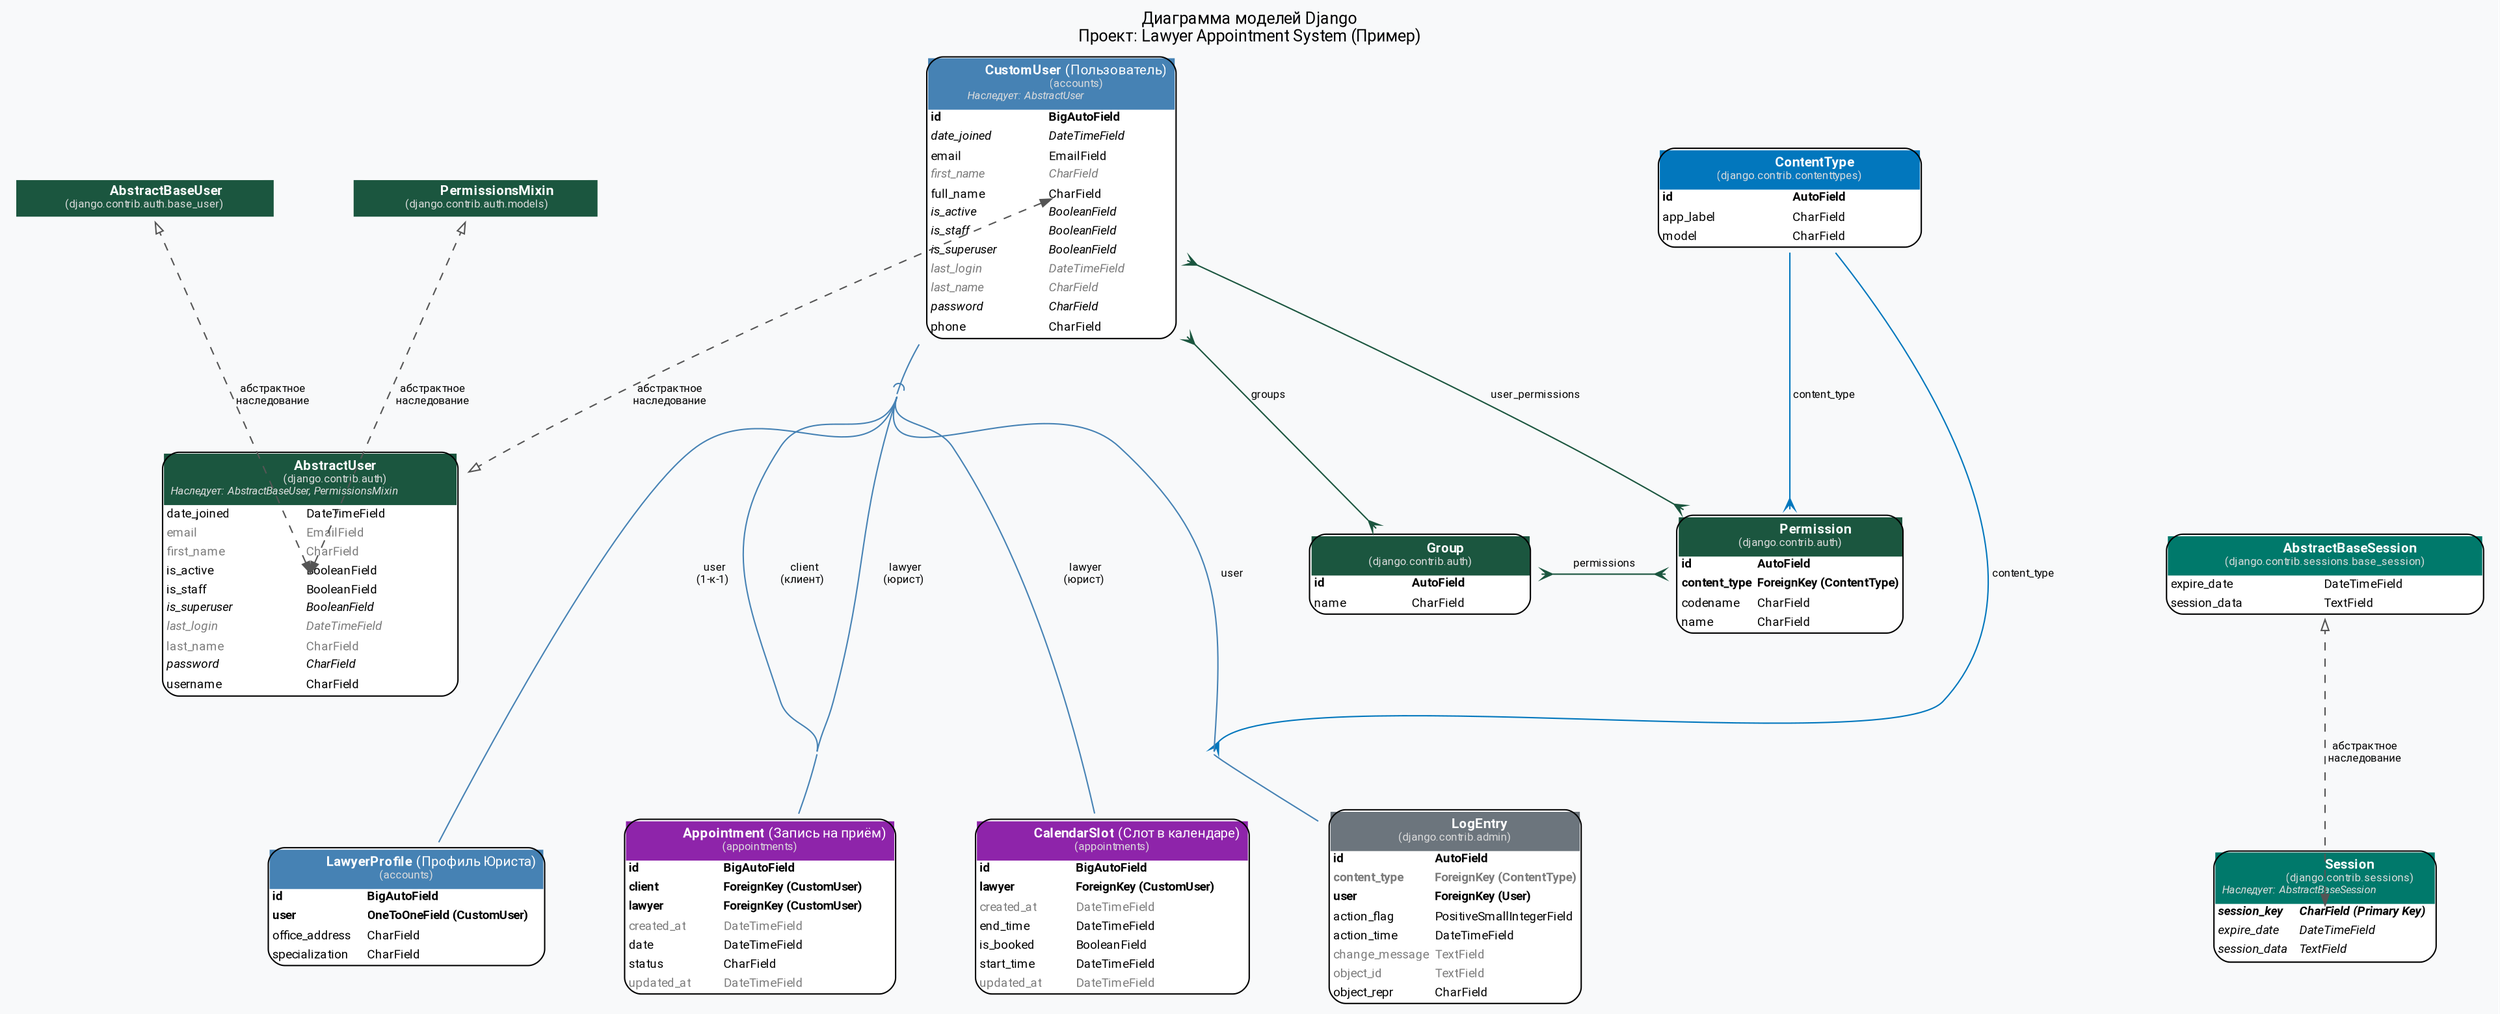 digraph model_graph {
    // Общие настройки графа
    graph [
        label = "Диаграмма моделей Django\nПроект: Lawyer Appointment System (Пример)", // Добавлен заголовок
        labelloc = "t", // Расположение заголовка сверху
        fontname = "Roboto, Arial, sans-serif", // Добавлены запасные шрифты
        fontsize = 12, // Увеличен размер шрифта заголовка
        rankdir = TB, // Направление сверху вниз
        splines = true, // Использовать сглаженные линии (можно заменить на 'ortho' для прямых углов)
        concentrate = true, // Объединять параллельные ребра
        nodesep = 0.6, // Расстояние между узлами на одном уровне
        ranksep = 0.8, // Расстояние между уровнями
        bgcolor = "#f8f9fa" // Легкий фон для графа
        // bb="0,0,954.38,899.26", // Убрано, Graphviz вычислит сам
    ];

    // Общие настройки узлов (моделей)
    node [
        fontname = "Roboto, Arial, sans-serif",
        fontsize = 9, // Немного увеличен базовый размер шрифта
        shape = plaintext // Форма узла определяется HTML-лейблом
    ];

    // Общие настройки ребер (связей)
    edge [
        fontname = "Roboto, Arial, sans-serif",
        fontsize = 8,
        arrowsize = 0.8 // Немного уменьшен размер стрелок
    ];

    // Определения узлов (моделей) с улучшенными HTML-лейблами

    // --- django.contrib.auth ---
    subgraph cluster_auth {
        label = "django.contrib.auth";
        style = "filled";
        color = "#e9f5ee"; // Светло-зеленый фон для группы
        node [ node_color = "#1b563f" ]; // Цвет заголовка для этой группы

        django_contrib_auth_models_AbstractUser [
            label = <
                <TABLE BGCOLOR="white" BORDER="1" CELLBORDER="0" CELLSPACING="0" STYLE="rounded">
                <TR><TD COLSPAN="2" CELLPADDING="5" ALIGN="CENTER" BGCOLOR="#1b563f">
                <FONT FACE="Roboto, Arial, sans-serif" COLOR="white" POINT-SIZE="10"><B>AbstractUser</B></FONT><BR/>
                <FONT FACE="Roboto, Arial, sans-serif" COLOR="#dddddd" POINT-SIZE="8">(django.contrib.auth)<BR/><I>Наследует: AbstractBaseUser, PermissionsMixin</I></FONT>
                </TD></TR>
                <TR><TD ALIGN="LEFT" BORDER="0"><FONT FACE="Roboto, Arial, sans-serif">date_joined</FONT></TD><TD ALIGN="LEFT"><FONT FACE="Roboto, Arial, sans-serif">DateTimeField</FONT></TD></TR>
                <TR><TD ALIGN="LEFT" BORDER="0"><FONT COLOR="#7B7B7B" FACE="Roboto, Arial, sans-serif">email</FONT></TD><TD ALIGN="LEFT"><FONT COLOR="#7B7B7B" FACE="Roboto, Arial, sans-serif">EmailField</FONT></TD></TR>
                <TR><TD ALIGN="LEFT" BORDER="0"><FONT COLOR="#7B7B7B" FACE="Roboto, Arial, sans-serif">first_name</FONT></TD><TD ALIGN="LEFT"><FONT COLOR="#7B7B7B" FACE="Roboto, Arial, sans-serif">CharField</FONT></TD></TR>
                <TR><TD ALIGN="LEFT" BORDER="0"><FONT FACE="Roboto, Arial, sans-serif">is_active</FONT></TD><TD ALIGN="LEFT"><FONT FACE="Roboto, Arial, sans-serif">BooleanField</FONT></TD></TR>
                <TR><TD ALIGN="LEFT" BORDER="0"><FONT FACE="Roboto, Arial, sans-serif">is_staff</FONT></TD><TD ALIGN="LEFT"><FONT FACE="Roboto, Arial, sans-serif">BooleanField</FONT></TD></TR>
                <TR><TD ALIGN="LEFT" BORDER="0"><FONT FACE="Roboto, Arial, sans-serif"><I>is_superuser</I></FONT></TD><TD ALIGN="LEFT"><FONT FACE="Roboto, Arial, sans-serif"><I>BooleanField</I></FONT></TD></TR>
                <TR><TD ALIGN="LEFT" BORDER="0"><FONT COLOR="#7B7B7B" FACE="Roboto, Arial, sans-serif"><I>last_login</I></FONT></TD><TD ALIGN="LEFT"><FONT COLOR="#7B7B7B" FACE="Roboto, Arial, sans-serif"><I>DateTimeField</I></FONT></TD></TR>
                <TR><TD ALIGN="LEFT" BORDER="0"><FONT COLOR="#7B7B7B" FACE="Roboto, Arial, sans-serif">last_name</FONT></TD><TD ALIGN="LEFT"><FONT COLOR="#7B7B7B" FACE="Roboto, Arial, sans-serif">CharField</FONT></TD></TR>
                <TR><TD ALIGN="LEFT" BORDER="0"><FONT FACE="Roboto, Arial, sans-serif"><I>password</I></FONT></TD><TD ALIGN="LEFT"><FONT FACE="Roboto, Arial, sans-serif"><I>CharField</I></FONT></TD></TR>
                <TR><TD ALIGN="LEFT" BORDER="0"><FONT FACE="Roboto, Arial, sans-serif">username</FONT></TD><TD ALIGN="LEFT"><FONT FACE="Roboto, Arial, sans-serif">CharField</FONT></TD></TR>
                </TABLE>
            >
        ];

        django_contrib_auth_base_user_AbstractBaseUser [
            label = <
              <TABLE BGCOLOR="white" BORDER="0" CELLBORDER="0" CELLSPACING="0" STYLE="rounded">
              <TR><TD COLSPAN="2" CELLPADDING="4" ALIGN="CENTER" BGCOLOR="#1b563f">
              <FONT FACE="Roboto, Arial, sans-serif" POINT-SIZE="10" COLOR="white"><B>AbstractBaseUser</B></FONT><BR/>
              <FONT FACE="Roboto, Arial, sans-serif" POINT-SIZE="8" COLOR="#dddddd">(django.contrib.auth.base_user)</FONT>
              </TD></TR>
              </TABLE>
            >
        ];

        django_contrib_auth_models_PermissionsMixin [
            label = <
              <TABLE BGCOLOR="white" BORDER="0" CELLBORDER="0" CELLSPACING="0" STYLE="rounded">
              <TR><TD COLSPAN="2" CELLPADDING="4" ALIGN="CENTER" BGCOLOR="#1b563f">
              <FONT FACE="Roboto, Arial, sans-serif" POINT-SIZE="10" COLOR="white"><B>PermissionsMixin</B></FONT><BR/>
               <FONT FACE="Roboto, Arial, sans-serif" POINT-SIZE="8" COLOR="#dddddd">(django.contrib.auth.models)</FONT>
              </TD></TR>
              </TABLE>
            >
        ];

        django_contrib_auth_models_Permission [
            label = <
                <TABLE BGCOLOR="white" BORDER="1" CELLBORDER="0" CELLSPACING="0" STYLE="rounded">
                <TR><TD COLSPAN="2" CELLPADDING="5" ALIGN="CENTER" BGCOLOR="#1b563f">
                <FONT FACE="Roboto, Arial, sans-serif" COLOR="white" POINT-SIZE="10"><B>Permission</B></FONT><BR/>
                <FONT FACE="Roboto, Arial, sans-serif" COLOR="#dddddd" POINT-SIZE="8">(django.contrib.auth)</FONT>
                </TD></TR>
                <TR><TD ALIGN="LEFT" BORDER="0"><FONT FACE="Roboto, Arial, sans-serif"><B>id</B></FONT></TD><TD ALIGN="LEFT"><FONT FACE="Roboto, Arial, sans-serif"><B>AutoField</B></FONT></TD></TR>
                <TR><TD ALIGN="LEFT" BORDER="0"><FONT FACE="Roboto, Arial, sans-serif"><B>content_type</B></FONT></TD><TD ALIGN="LEFT"><FONT FACE="Roboto, Arial, sans-serif"><B>ForeignKey (ContentType)</B></FONT></TD></TR>
                <TR><TD ALIGN="LEFT" BORDER="0"><FONT FACE="Roboto, Arial, sans-serif">codename</FONT></TD><TD ALIGN="LEFT"><FONT FACE="Roboto, Arial, sans-serif">CharField</FONT></TD></TR>
                <TR><TD ALIGN="LEFT" BORDER="0"><FONT FACE="Roboto, Arial, sans-serif">name</FONT></TD><TD ALIGN="LEFT"><FONT FACE="Roboto, Arial, sans-serif">CharField</FONT></TD></TR>
                </TABLE>
            >
        ];

        django_contrib_auth_models_Group [
            label = <
                <TABLE BGCOLOR="white" BORDER="1" CELLBORDER="0" CELLSPACING="0" STYLE="rounded">
                <TR><TD COLSPAN="2" CELLPADDING="5" ALIGN="CENTER" BGCOLOR="#1b563f">
                <FONT FACE="Roboto, Arial, sans-serif" COLOR="white" POINT-SIZE="10"><B>Group</B></FONT><BR/>
                <FONT FACE="Roboto, Arial, sans-serif" COLOR="#dddddd" POINT-SIZE="8">(django.contrib.auth)</FONT>
                </TD></TR>
                <TR><TD ALIGN="LEFT" BORDER="0"><FONT FACE="Roboto, Arial, sans-serif"><B>id</B></FONT></TD><TD ALIGN="LEFT"><FONT FACE="Roboto, Arial, sans-serif"><B>AutoField</B></FONT></TD></TR>
                <TR><TD ALIGN="LEFT" BORDER="0"><FONT FACE="Roboto, Arial, sans-serif">name</FONT></TD><TD ALIGN="LEFT"><FONT FACE="Roboto, Arial, sans-serif">CharField</FONT></TD></TR>
                </TABLE>
            >
        ];
    }

    // --- django.contrib.contenttypes ---
     subgraph cluster_contenttypes {
        label = "django.contrib.contenttypes";
        style = "filled";
        color = "#e3f2fd"; // Светло-голубой фон для группы
        node [ node_color = "#0277bd" ]; // Цвет заголовка для этой группы

        django_contrib_contenttypes_models_ContentType [
            label = <
                <TABLE BGCOLOR="white" BORDER="1" CELLBORDER="0" CELLSPACING="0" STYLE="rounded">
                <TR><TD COLSPAN="2" CELLPADDING="5" ALIGN="CENTER" BGCOLOR="#0277bd">
                <FONT FACE="Roboto, Arial, sans-serif" COLOR="white" POINT-SIZE="10"><B>ContentType</B></FONT><BR/>
                <FONT FACE="Roboto, Arial, sans-serif" COLOR="#dddddd" POINT-SIZE="8">(django.contrib.contenttypes)</FONT>
                </TD></TR>
                <TR><TD ALIGN="LEFT" BORDER="0"><FONT FACE="Roboto, Arial, sans-serif"><B>id</B></FONT></TD><TD ALIGN="LEFT"><FONT FACE="Roboto, Arial, sans-serif"><B>AutoField</B></FONT></TD></TR>
                <TR><TD ALIGN="LEFT" BORDER="0"><FONT FACE="Roboto, Arial, sans-serif">app_label</FONT></TD><TD ALIGN="LEFT"><FONT FACE="Roboto, Arial, sans-serif">CharField</FONT></TD></TR>
                <TR><TD ALIGN="LEFT" BORDER="0"><FONT FACE="Roboto, Arial, sans-serif">model</FONT></TD><TD ALIGN="LEFT"><FONT FACE="Roboto, Arial, sans-serif">CharField</FONT></TD></TR>
                </TABLE>
            >
        ];
    }

    // --- django.contrib.admin ---
    subgraph cluster_admin {
        label = "django.contrib.admin";
        style = "filled";
        color = "#f8f9fa"; // Светло-серый фон
        node [ node_color = "#6c757d" ]; // Цвет заголовка

        django_contrib_admin_models_LogEntry [
            label = <
                <TABLE BGCOLOR="white" BORDER="1" CELLBORDER="0" CELLSPACING="0" STYLE="rounded">
                <TR><TD COLSPAN="2" CELLPADDING="5" ALIGN="CENTER" BGCOLOR="#6c757d">
                <FONT FACE="Roboto, Arial, sans-serif" COLOR="white" POINT-SIZE="10"><B>LogEntry</B></FONT><BR/>
                <FONT FACE="Roboto, Arial, sans-serif" COLOR="#dddddd" POINT-SIZE="8">(django.contrib.admin)</FONT>
                </TD></TR>
                <TR><TD ALIGN="LEFT" BORDER="0"><FONT FACE="Roboto, Arial, sans-serif"><B>id</B></FONT></TD><TD ALIGN="LEFT"><FONT FACE="Roboto, Arial, sans-serif"><B>AutoField</B></FONT></TD></TR>
                <TR><TD ALIGN="LEFT" BORDER="0"><FONT COLOR="#7B7B7B" FACE="Roboto, Arial, sans-serif"><B>content_type</B></FONT></TD><TD ALIGN="LEFT"><FONT COLOR="#7B7B7B" FACE="Roboto, Arial, sans-serif"><B>ForeignKey (ContentType)</B></FONT></TD></TR>
                <TR><TD ALIGN="LEFT" BORDER="0"><FONT FACE="Roboto, Arial, sans-serif"><B>user</B></FONT></TD><TD ALIGN="LEFT"><FONT FACE="Roboto, Arial, sans-serif"><B>ForeignKey (User)</B></FONT></TD></TR>
                <TR><TD ALIGN="LEFT" BORDER="0"><FONT FACE="Roboto, Arial, sans-serif">action_flag</FONT></TD><TD ALIGN="LEFT"><FONT FACE="Roboto, Arial, sans-serif">PositiveSmallIntegerField</FONT></TD></TR>
                <TR><TD ALIGN="LEFT" BORDER="0"><FONT FACE="Roboto, Arial, sans-serif">action_time</FONT></TD><TD ALIGN="LEFT"><FONT FACE="Roboto, Arial, sans-serif">DateTimeField</FONT></TD></TR>
                <TR><TD ALIGN="LEFT" BORDER="0"><FONT COLOR="#7B7B7B" FACE="Roboto, Arial, sans-serif">change_message</FONT></TD><TD ALIGN="LEFT"><FONT COLOR="#7B7B7B" FACE="Roboto, Arial, sans-serif">TextField</FONT></TD></TR>
                <TR><TD ALIGN="LEFT" BORDER="0"><FONT COLOR="#7B7B7B" FACE="Roboto, Arial, sans-serif">object_id</FONT></TD><TD ALIGN="LEFT"><FONT COLOR="#7B7B7B" FACE="Roboto, Arial, sans-serif">TextField</FONT></TD></TR>
                <TR><TD ALIGN="LEFT" BORDER="0"><FONT FACE="Roboto, Arial, sans-serif">object_repr</FONT></TD><TD ALIGN="LEFT"><FONT FACE="Roboto, Arial, sans-serif">CharField</FONT></TD></TR>
                </TABLE>
            >
        ];
    }

    // --- django.contrib.sessions ---
    subgraph cluster_sessions {
        label = "django.contrib.sessions";
        style = "filled";
        color = "#e0f2f7"; // Очень светло-голубой
        node [ node_color = "#00796b" ]; // Цвет заголовка

        django_contrib_sessions_base_session_AbstractBaseSession [
            label = <
                <TABLE BGCOLOR="white" BORDER="1" CELLBORDER="0" CELLSPACING="0" STYLE="rounded">
                <TR><TD COLSPAN="2" CELLPADDING="5" ALIGN="CENTER" BGCOLOR="#00796b">
                <FONT FACE="Roboto, Arial, sans-serif" COLOR="white" POINT-SIZE="10"><B>AbstractBaseSession</B></FONT><BR/>
                <FONT FACE="Roboto, Arial, sans-serif" COLOR="#dddddd" POINT-SIZE="8">(django.contrib.sessions.base_session)</FONT>
                </TD></TR>
                <TR><TD ALIGN="LEFT" BORDER="0"><FONT FACE="Roboto, Arial, sans-serif">expire_date</FONT></TD><TD ALIGN="LEFT"><FONT FACE="Roboto, Arial, sans-serif">DateTimeField</FONT></TD></TR>
                <TR><TD ALIGN="LEFT" BORDER="0"><FONT FACE="Roboto, Arial, sans-serif">session_data</FONT></TD><TD ALIGN="LEFT"><FONT FACE="Roboto, Arial, sans-serif">TextField</FONT></TD></TR>
                </TABLE>
            >
        ];

        django_contrib_sessions_models_Session [
            label = <
                <TABLE BGCOLOR="white" BORDER="1" CELLBORDER="0" CELLSPACING="0" STYLE="rounded">
                <TR><TD COLSPAN="2" CELLPADDING="5" ALIGN="CENTER" BGCOLOR="#00796b">
                <FONT FACE="Roboto, Arial, sans-serif" COLOR="white" POINT-SIZE="10"><B>Session</B></FONT><BR/>
                <FONT FACE="Roboto, Arial, sans-serif" COLOR="#dddddd" POINT-SIZE="8">(django.contrib.sessions)<BR/><I>Наследует: AbstractBaseSession</I></FONT>
                </TD></TR>
                <TR><TD ALIGN="LEFT" BORDER="0"><FONT FACE="Roboto, Arial, sans-serif"><I><B>session_key</B></I></FONT></TD><TD ALIGN="LEFT"><FONT FACE="Roboto, Arial, sans-serif"><I><B>CharField (Primary Key)</B></I></FONT></TD></TR>
                <TR><TD ALIGN="LEFT" BORDER="0"><FONT FACE="Roboto, Arial, sans-serif"><I>expire_date</I></FONT></TD><TD ALIGN="LEFT"><FONT FACE="Roboto, Arial, sans-serif"><I>DateTimeField</I></FONT></TD></TR>
                <TR><TD ALIGN="LEFT" BORDER="0"><FONT FACE="Roboto, Arial, sans-serif"><I>session_data</I></FONT></TD><TD ALIGN="LEFT"><FONT FACE="Roboto, Arial, sans-serif"><I>TextField</I></FONT></TD></TR>
                </TABLE>
            >
        ];
    }

    // --- Приложение: accounts ---
    subgraph cluster_accounts {
        label = "Приложение: accounts";
        style = "filled";
        color = "#e6e6fa"; // Светло-лавандовый
        node [ node_color = "#4682b4" ]; // Стальной синий

        accounts_models_CustomUser [
            label = <
                <TABLE BGCOLOR="white" BORDER="1" CELLBORDER="0" CELLSPACING="0" STYLE="rounded">
                <TR><TD COLSPAN="2" CELLPADDING="5" ALIGN="CENTER" BGCOLOR="#4682b4">
                <FONT FACE="Roboto, Arial, sans-serif" COLOR="white" POINT-SIZE="10"><B>CustomUser</B> (Пользователь)</FONT><BR/>
                <FONT FACE="Roboto, Arial, sans-serif" COLOR="#dddddd" POINT-SIZE="8">(accounts)<BR/><I>Наследует: AbstractUser</I></FONT>
                </TD></TR>
                <TR><TD ALIGN="LEFT" BORDER="0"><FONT FACE="Roboto, Arial, sans-serif"><B>id</B></FONT></TD><TD ALIGN="LEFT"><FONT FACE="Roboto, Arial, sans-serif"><B>BigAutoField</B></FONT></TD></TR>
                <TR><TD ALIGN="LEFT" BORDER="0"><FONT FACE="Roboto, Arial, sans-serif"><I>date_joined</I></FONT></TD><TD ALIGN="LEFT"><FONT FACE="Roboto, Arial, sans-serif"><I>DateTimeField</I></FONT></TD></TR>
                <TR><TD ALIGN="LEFT" BORDER="0"><FONT FACE="Roboto, Arial, sans-serif">email</FONT></TD><TD ALIGN="LEFT"><FONT FACE="Roboto, Arial, sans-serif">EmailField</FONT></TD></TR>
                <TR><TD ALIGN="LEFT" BORDER="0"><FONT COLOR="#7B7B7B" FACE="Roboto, Arial, sans-serif"><I>first_name</I></FONT></TD><TD ALIGN="LEFT"><FONT COLOR="#7B7B7B" FACE="Roboto, Arial, sans-serif"><I>CharField</I></FONT></TD></TR>
                <TR><TD ALIGN="LEFT" BORDER="0"><FONT FACE="Roboto, Arial, sans-serif">full_name</FONT></TD><TD ALIGN="LEFT"><FONT FACE="Roboto, Arial, sans-serif">CharField</FONT></TD></TR>
                <TR><TD ALIGN="LEFT" BORDER="0"><FONT FACE="Roboto, Arial, sans-serif"><I>is_active</I></FONT></TD><TD ALIGN="LEFT"><FONT FACE="Roboto, Arial, sans-serif"><I>BooleanField</I></FONT></TD></TR>
                <TR><TD ALIGN="LEFT" BORDER="0"><FONT FACE="Roboto, Arial, sans-serif"><I>is_staff</I></FONT></TD><TD ALIGN="LEFT"><FONT FACE="Roboto, Arial, sans-serif"><I>BooleanField</I></FONT></TD></TR>
                <TR><TD ALIGN="LEFT" BORDER="0"><FONT FACE="Roboto, Arial, sans-serif"><I>is_superuser</I></FONT></TD><TD ALIGN="LEFT"><FONT FACE="Roboto, Arial, sans-serif"><I>BooleanField</I></FONT></TD></TR>
                <TR><TD ALIGN="LEFT" BORDER="0"><FONT COLOR="#7B7B7B" FACE="Roboto, Arial, sans-serif"><I>last_login</I></FONT></TD><TD ALIGN="LEFT"><FONT COLOR="#7B7B7B" FACE="Roboto, Arial, sans-serif"><I>DateTimeField</I></FONT></TD></TR>
                <TR><TD ALIGN="LEFT" BORDER="0"><FONT COLOR="#7B7B7B" FACE="Roboto, Arial, sans-serif"><I>last_name</I></FONT></TD><TD ALIGN="LEFT"><FONT COLOR="#7B7B7B" FACE="Roboto, Arial, sans-serif"><I>CharField</I></FONT></TD></TR>
                <TR><TD ALIGN="LEFT" BORDER="0"><FONT FACE="Roboto, Arial, sans-serif"><I>password</I></FONT></TD><TD ALIGN="LEFT"><FONT FACE="Roboto, Arial, sans-serif"><I>CharField</I></FONT></TD></TR>
                <TR><TD ALIGN="LEFT" BORDER="0"><FONT FACE="Roboto, Arial, sans-serif">phone</FONT></TD><TD ALIGN="LEFT"><FONT FACE="Roboto, Arial, sans-serif">CharField</FONT></TD></TR>
                </TABLE>
            >
        ];

        accounts_models_LawyerProfile [
            label = <
                <TABLE BGCOLOR="white" BORDER="1" CELLBORDER="0" CELLSPACING="0" STYLE="rounded">
                <TR><TD COLSPAN="2" CELLPADDING="5" ALIGN="CENTER" BGCOLOR="#4682b4">
                <FONT FACE="Roboto, Arial, sans-serif" COLOR="white" POINT-SIZE="10"><B>LawyerProfile</B> (Профиль Юриста)</FONT><BR/>
                <FONT FACE="Roboto, Arial, sans-serif" COLOR="#dddddd" POINT-SIZE="8">(accounts)</FONT>
                </TD></TR>
                <TR><TD ALIGN="LEFT" BORDER="0"><FONT FACE="Roboto, Arial, sans-serif"><B>id</B></FONT></TD><TD ALIGN="LEFT"><FONT FACE="Roboto, Arial, sans-serif"><B>BigAutoField</B></FONT></TD></TR>
                <TR><TD ALIGN="LEFT" BORDER="0"><FONT FACE="Roboto, Arial, sans-serif"><B>user</B></FONT></TD><TD ALIGN="LEFT"><FONT FACE="Roboto, Arial, sans-serif"><B>OneToOneField (CustomUser)</B></FONT></TD></TR>
                <TR><TD ALIGN="LEFT" BORDER="0"><FONT FACE="Roboto, Arial, sans-serif">office_address</FONT></TD><TD ALIGN="LEFT"><FONT FACE="Roboto, Arial, sans-serif">CharField</FONT></TD></TR>
                <TR><TD ALIGN="LEFT" BORDER="0"><FONT FACE="Roboto, Arial, sans-serif">specialization</FONT></TD><TD ALIGN="LEFT"><FONT FACE="Roboto, Arial, sans-serif">CharField</FONT></TD></TR>
                </TABLE>
            >
        ];
    }

    // --- Приложение: appointments ---
    subgraph cluster_appointments {
        label = "Приложение: appointments";
        style = "filled";
        color = "#f3e5f5"; // Светло-фиолетовый
        node [ node_color = "#8e24aa" ]; // Фиолетовый

        appointments_models_Appointment [
            label = <
                <TABLE BGCOLOR="white" BORDER="1" CELLBORDER="0" CELLSPACING="0" STYLE="rounded">
                <TR><TD COLSPAN="2" CELLPADDING="5" ALIGN="CENTER" BGCOLOR="#8e24aa">
                <FONT FACE="Roboto, Arial, sans-serif" COLOR="white" POINT-SIZE="10"><B>Appointment</B> (Запись на приём)</FONT><BR/>
                <FONT FACE="Roboto, Arial, sans-serif" COLOR="#dddddd" POINT-SIZE="8">(appointments)</FONT>
                </TD></TR>
                <TR><TD ALIGN="LEFT" BORDER="0"><FONT FACE="Roboto, Arial, sans-serif"><B>id</B></FONT></TD><TD ALIGN="LEFT"><FONT FACE="Roboto, Arial, sans-serif"><B>BigAutoField</B></FONT></TD></TR>
                <TR><TD ALIGN="LEFT" BORDER="0"><FONT FACE="Roboto, Arial, sans-serif"><B>client</B></FONT></TD><TD ALIGN="LEFT"><FONT FACE="Roboto, Arial, sans-serif"><B>ForeignKey (CustomUser)</B></FONT></TD></TR>
                <TR><TD ALIGN="LEFT" BORDER="0"><FONT FACE="Roboto, Arial, sans-serif"><B>lawyer</B></FONT></TD><TD ALIGN="LEFT"><FONT FACE="Roboto, Arial, sans-serif"><B>ForeignKey (CustomUser)</B></FONT></TD></TR>
                <TR><TD ALIGN="LEFT" BORDER="0"><FONT COLOR="#7B7B7B" FACE="Roboto, Arial, sans-serif">created_at</FONT></TD><TD ALIGN="LEFT"><FONT COLOR="#7B7B7B" FACE="Roboto, Arial, sans-serif">DateTimeField</FONT></TD></TR>
                <TR><TD ALIGN="LEFT" BORDER="0"><FONT FACE="Roboto, Arial, sans-serif">date</FONT></TD><TD ALIGN="LEFT"><FONT FACE="Roboto, Arial, sans-serif">DateTimeField</FONT></TD></TR>
                <TR><TD ALIGN="LEFT" BORDER="0"><FONT FACE="Roboto, Arial, sans-serif">status</FONT></TD><TD ALIGN="LEFT"><FONT FACE="Roboto, Arial, sans-serif">CharField</FONT></TD></TR>
                <TR><TD ALIGN="LEFT" BORDER="0"><FONT COLOR="#7B7B7B" FACE="Roboto, Arial, sans-serif">updated_at</FONT></TD><TD ALIGN="LEFT"><FONT COLOR="#7B7B7B" FACE="Roboto, Arial, sans-serif">DateTimeField</FONT></TD></TR>
                </TABLE>
            >
        ];

        appointments_models_CalendarSlot [
            label = <
                <TABLE BGCOLOR="white" BORDER="1" CELLBORDER="0" CELLSPACING="0" STYLE="rounded">
                <TR><TD COLSPAN="2" CELLPADDING="5" ALIGN="CENTER" BGCOLOR="#8e24aa">
                <FONT FACE="Roboto, Arial, sans-serif" COLOR="white" POINT-SIZE="10"><B>CalendarSlot</B> (Слот в календаре)</FONT><BR/>
                <FONT FACE="Roboto, Arial, sans-serif" COLOR="#dddddd" POINT-SIZE="8">(appointments)</FONT>
                </TD></TR>
                <TR><TD ALIGN="LEFT" BORDER="0"><FONT FACE="Roboto, Arial, sans-serif"><B>id</B></FONT></TD><TD ALIGN="LEFT"><FONT FACE="Roboto, Arial, sans-serif"><B>BigAutoField</B></FONT></TD></TR>
                <TR><TD ALIGN="LEFT" BORDER="0"><FONT FACE="Roboto, Arial, sans-serif"><B>lawyer</B></FONT></TD><TD ALIGN="LEFT"><FONT FACE="Roboto, Arial, sans-serif"><B>ForeignKey (CustomUser)</B></FONT></TD></TR>
                <TR><TD ALIGN="LEFT" BORDER="0"><FONT COLOR="#7B7B7B" FACE="Roboto, Arial, sans-serif">created_at</FONT></TD><TD ALIGN="LEFT"><FONT COLOR="#7B7B7B" FACE="Roboto, Arial, sans-serif">DateTimeField</FONT></TD></TR>
                <TR><TD ALIGN="LEFT" BORDER="0"><FONT FACE="Roboto, Arial, sans-serif">end_time</FONT></TD><TD ALIGN="LEFT"><FONT FACE="Roboto, Arial, sans-serif">DateTimeField</FONT></TD></TR>
                <TR><TD ALIGN="LEFT" BORDER="0"><FONT FACE="Roboto, Arial, sans-serif">is_booked</FONT></TD><TD ALIGN="LEFT"><FONT FACE="Roboto, Arial, sans-serif">BooleanField</FONT></TD></TR>
                <TR><TD ALIGN="LEFT" BORDER="0"><FONT FACE="Roboto, Arial, sans-serif">start_time</FONT></TD><TD ALIGN="LEFT"><FONT FACE="Roboto, Arial, sans-serif">DateTimeField</FONT></TD></TR>
                <TR><TD ALIGN="LEFT" BORDER="0"><FONT COLOR="#7B7B7B" FACE="Roboto, Arial, sans-serif">updated_at</FONT></TD><TD ALIGN="LEFT"><FONT COLOR="#7B7B7B" FACE="Roboto, Arial, sans-serif">DateTimeField</FONT></TD></TR>
                </TABLE>
            >
        ];
    }


    // Определения ребер (связей)

    // --- Наследование ---
    django_contrib_auth_models_AbstractUser -> django_contrib_auth_base_user_AbstractBaseUser [
        arrowhead = empty, tailclip = false, dir = both, style=dashed, color="#555555",
        label = " абстрактное\n наследование"
    ];
    django_contrib_auth_models_AbstractUser -> django_contrib_auth_models_PermissionsMixin [
        arrowhead = empty, tailclip = false, dir = both, style=dashed, color="#555555",
        label = " абстрактное\n наследование"
    ];
    accounts_models_CustomUser -> django_contrib_auth_models_AbstractUser [
        arrowhead = empty, tailclip = false, dir = both, style=dashed, color="#555555",
        label = " абстрактное\n наследование"
    ];
     django_contrib_sessions_models_Session -> django_contrib_sessions_base_session_AbstractBaseSession [
        arrowhead = empty, tailclip = false, dir = both, style=dashed, color="#555555",
        label = " абстрактное\n наследование"
    ];

    // --- Связи ForeignKey ---
    django_contrib_auth_models_Permission -> django_contrib_contenttypes_models_ContentType [
        arrowhead = none, arrowtail = crow, dir = both, color="#0277bd", // Цвет связи ContentType
        label = " content_type"
    ];
    django_contrib_admin_models_LogEntry -> django_contrib_contenttypes_models_ContentType [
        arrowhead = none, arrowtail = crow, dir = both, color="#0277bd",
        label = " content_type", constraint=false // constraint=false может помочь с пересечениями
    ];
    django_contrib_admin_models_LogEntry -> accounts_models_CustomUser [
        arrowhead = none, arrowtail = crow, dir = both, color="#4682b4", // Цвет связи User
        label = " user"
    ];
    appointments_models_Appointment -> accounts_models_CustomUser [
        arrowhead = none, arrowtail = crow, dir = both, color="#4682b4",
        label = " client\n(клиент)"
    ];
    appointments_models_Appointment -> accounts_models_CustomUser [
        arrowhead = none, arrowtail = crow, dir = both, color="#4682b4",
        label = " lawyer\n(юрист)"
    ];
     appointments_models_CalendarSlot -> accounts_models_CustomUser [
        arrowhead = none, arrowtail = crow, dir = both, color="#4682b4",
        label = " lawyer\n(юрист)"
    ];

    // --- Связи ManyToMany ---
    accounts_models_CustomUser -> django_contrib_auth_models_Permission [
        arrowhead = crow, arrowtail = crow, dir = both, color="#1b563f", // Цвет связи Auth
        label = " user_permissions"
    ];
    accounts_models_CustomUser -> django_contrib_auth_models_Group [
        arrowhead = crow, arrowtail = crow, dir = both, color="#1b563f",
        label = " groups"
    ];
    django_contrib_auth_models_Group -> django_contrib_auth_models_Permission [
        arrowhead = crow, arrowtail = crow, dir = both, color="#1b563f",
        label = " permissions"
    ];

    // --- Связи OneToOne ---
    accounts_models_LawyerProfile -> accounts_models_CustomUser [
        arrowhead = none, arrowtail = icurve, dir = both, color="#4682b4", // icurve для OneToOne
        label = " user\n(1-к-1)"
    ];

    // Указание рангов для лучшего вертикального выравнивания (опционально)
    { rank=min; django_contrib_auth_base_user_AbstractBaseUser; django_contrib_auth_models_PermissionsMixin; django_contrib_contenttypes_models_ContentType; }
    { rank=same; django_contrib_auth_models_AbstractUser; django_contrib_auth_models_Group; django_contrib_auth_models_Permission; django_contrib_sessions_base_session_AbstractBaseSession; }
    { rank=same; accounts_models_CustomUser; }
    { rank=max; accounts_models_LawyerProfile; django_contrib_admin_models_LogEntry; appointments_models_Appointment; appointments_models_CalendarSlot; django_contrib_sessions_models_Session; }
}